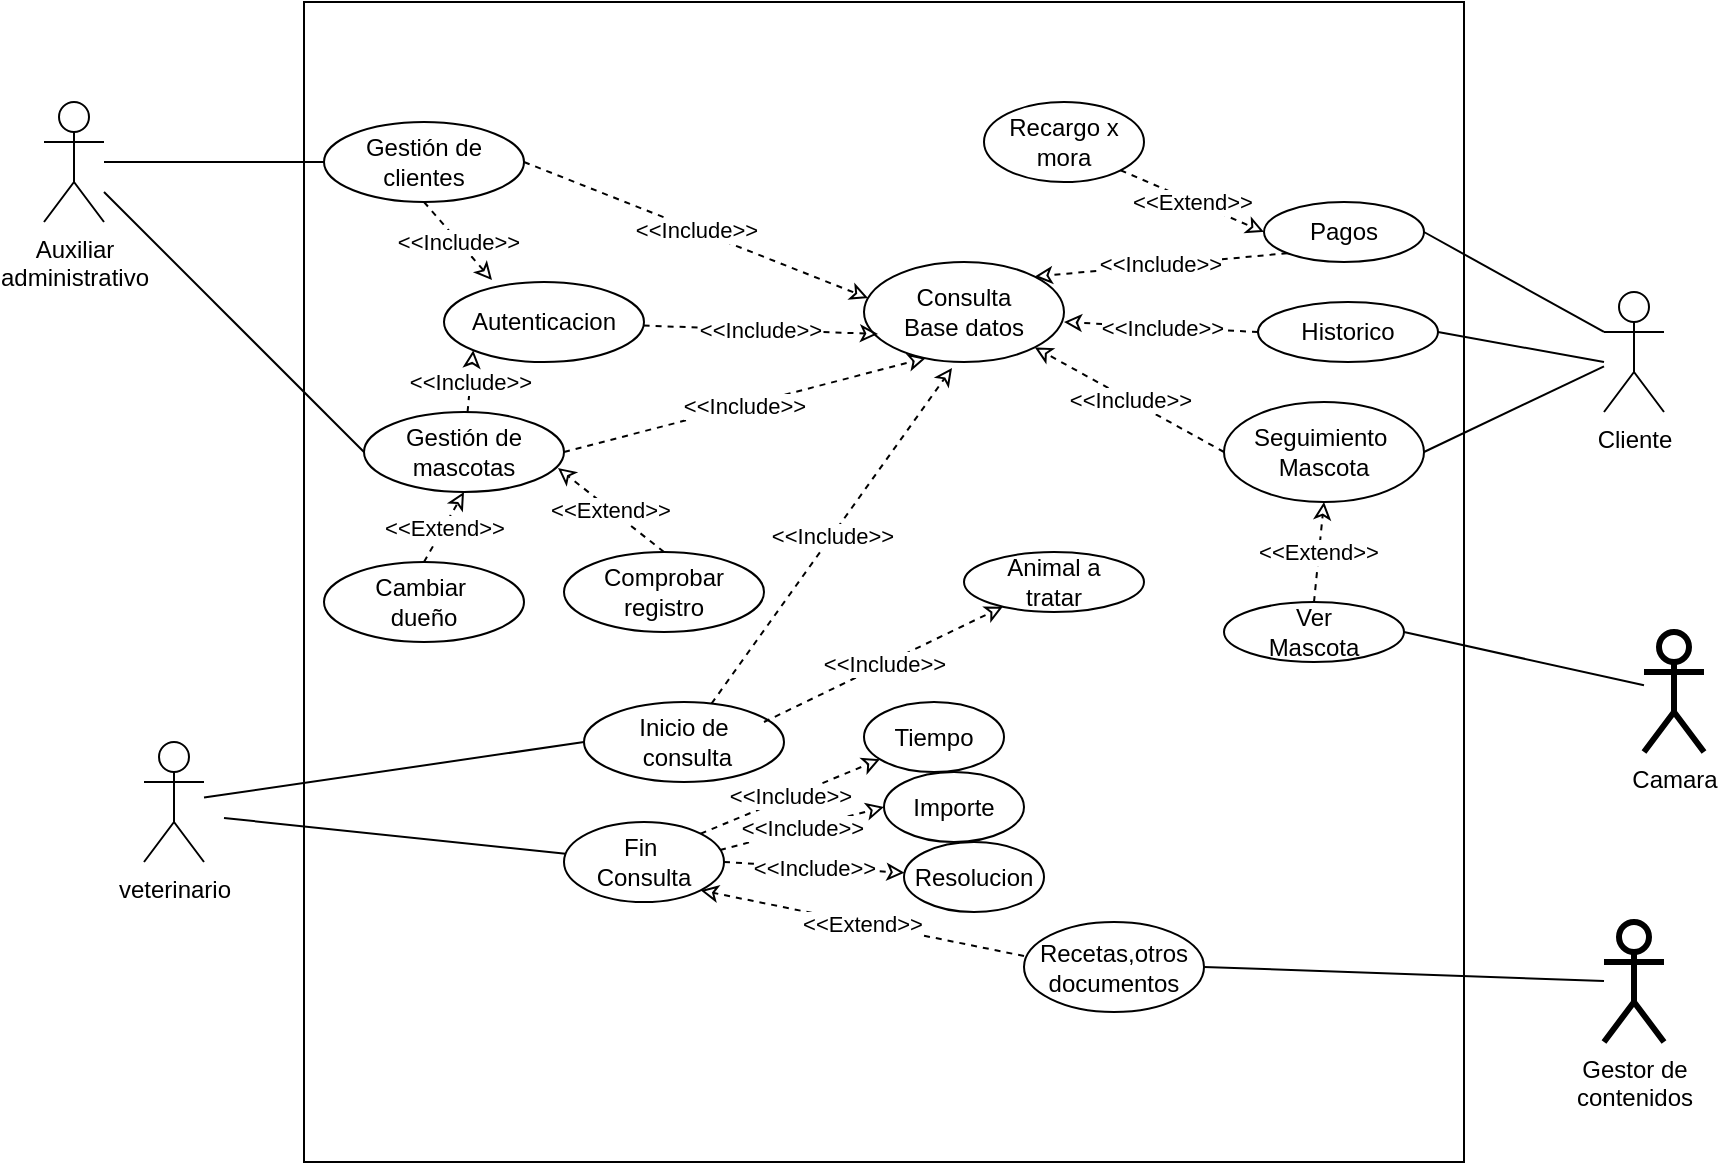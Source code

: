 <mxfile version="21.1.8" type="github">
  <diagram name="Página-1" id="RSb_NTL5c10utN3kaTzD">
    <mxGraphModel dx="839" dy="446" grid="1" gridSize="10" guides="1" tooltips="1" connect="1" arrows="1" fold="1" page="1" pageScale="1" pageWidth="827" pageHeight="1169" math="0" shadow="0">
      <root>
        <mxCell id="0" />
        <mxCell id="1" parent="0" />
        <mxCell id="qrvMgS9rP2UtTbuxi8w0-63" value="" style="whiteSpace=wrap;html=1;aspect=fixed;" vertex="1" parent="1">
          <mxGeometry x="260" y="250" width="580" height="580" as="geometry" />
        </mxCell>
        <mxCell id="qrvMgS9rP2UtTbuxi8w0-1" value="Auxiliar&lt;br&gt;administrativo&lt;br&gt;" style="shape=umlActor;verticalLabelPosition=bottom;verticalAlign=top;html=1;outlineConnect=0;" vertex="1" parent="1">
          <mxGeometry x="130" y="300" width="30" height="60" as="geometry" />
        </mxCell>
        <mxCell id="qrvMgS9rP2UtTbuxi8w0-2" value="Gestión de&lt;br&gt;clientes" style="ellipse;whiteSpace=wrap;html=1;" vertex="1" parent="1">
          <mxGeometry x="270" y="310" width="100" height="40" as="geometry" />
        </mxCell>
        <mxCell id="qrvMgS9rP2UtTbuxi8w0-3" value="Cliente" style="shape=umlActor;verticalLabelPosition=bottom;verticalAlign=top;html=1;outlineConnect=0;" vertex="1" parent="1">
          <mxGeometry x="910" y="395" width="30" height="60" as="geometry" />
        </mxCell>
        <mxCell id="qrvMgS9rP2UtTbuxi8w0-4" value="Gestión de mascotas" style="ellipse;whiteSpace=wrap;html=1;" vertex="1" parent="1">
          <mxGeometry x="290" y="455" width="100" height="40" as="geometry" />
        </mxCell>
        <mxCell id="qrvMgS9rP2UtTbuxi8w0-5" value="Cambiar&amp;nbsp;&lt;br&gt;dueño" style="ellipse;whiteSpace=wrap;html=1;" vertex="1" parent="1">
          <mxGeometry x="270" y="530" width="100" height="40" as="geometry" />
        </mxCell>
        <mxCell id="qrvMgS9rP2UtTbuxi8w0-6" value="&amp;lt;&amp;lt;Extend&amp;gt;&amp;gt;" style="endArrow=classic;dashed=1;html=1;rounded=0;exitX=0.5;exitY=0;exitDx=0;exitDy=0;entryX=0.5;entryY=1;entryDx=0;entryDy=0;endFill=0;" edge="1" parent="1" source="qrvMgS9rP2UtTbuxi8w0-5" target="qrvMgS9rP2UtTbuxi8w0-4">
          <mxGeometry width="50" height="50" relative="1" as="geometry">
            <mxPoint x="390" y="510" as="sourcePoint" />
            <mxPoint x="440" y="460" as="targetPoint" />
          </mxGeometry>
        </mxCell>
        <mxCell id="qrvMgS9rP2UtTbuxi8w0-7" value="" style="endArrow=none;html=1;rounded=0;entryX=0;entryY=0.5;entryDx=0;entryDy=0;" edge="1" parent="1" source="qrvMgS9rP2UtTbuxi8w0-1" target="qrvMgS9rP2UtTbuxi8w0-2">
          <mxGeometry width="50" height="50" relative="1" as="geometry">
            <mxPoint x="390" y="510" as="sourcePoint" />
            <mxPoint x="440" y="460" as="targetPoint" />
          </mxGeometry>
        </mxCell>
        <mxCell id="qrvMgS9rP2UtTbuxi8w0-8" value="" style="endArrow=none;html=1;rounded=0;entryX=0;entryY=0.5;entryDx=0;entryDy=0;" edge="1" parent="1" source="qrvMgS9rP2UtTbuxi8w0-1" target="qrvMgS9rP2UtTbuxi8w0-4">
          <mxGeometry width="50" height="50" relative="1" as="geometry">
            <mxPoint x="170" y="420" as="sourcePoint" />
            <mxPoint x="270" y="400" as="targetPoint" />
          </mxGeometry>
        </mxCell>
        <mxCell id="qrvMgS9rP2UtTbuxi8w0-9" value="Comprobar&lt;br&gt;registro" style="ellipse;whiteSpace=wrap;html=1;" vertex="1" parent="1">
          <mxGeometry x="390" y="525" width="100" height="40" as="geometry" />
        </mxCell>
        <mxCell id="qrvMgS9rP2UtTbuxi8w0-10" value="&amp;lt;&amp;lt;Extend&amp;gt;&amp;gt;" style="endArrow=classic;dashed=1;html=1;rounded=0;exitX=0.5;exitY=0;exitDx=0;exitDy=0;endFill=0;entryX=0.97;entryY=0.7;entryDx=0;entryDy=0;entryPerimeter=0;" edge="1" parent="1" source="qrvMgS9rP2UtTbuxi8w0-9" target="qrvMgS9rP2UtTbuxi8w0-4">
          <mxGeometry width="50" height="50" relative="1" as="geometry">
            <mxPoint x="500" y="460" as="sourcePoint" />
            <mxPoint x="410" y="510" as="targetPoint" />
          </mxGeometry>
        </mxCell>
        <mxCell id="qrvMgS9rP2UtTbuxi8w0-11" value="Autenticacion" style="ellipse;whiteSpace=wrap;html=1;" vertex="1" parent="1">
          <mxGeometry x="330" y="390" width="100" height="40" as="geometry" />
        </mxCell>
        <mxCell id="qrvMgS9rP2UtTbuxi8w0-12" value="&amp;lt;&amp;lt;Include&amp;gt;&amp;gt;" style="endArrow=classic;dashed=1;html=1;rounded=0;entryX=0.24;entryY=-0.025;entryDx=0;entryDy=0;endFill=0;entryPerimeter=0;exitX=0.5;exitY=1;exitDx=0;exitDy=0;" edge="1" parent="1" source="qrvMgS9rP2UtTbuxi8w0-2" target="qrvMgS9rP2UtTbuxi8w0-11">
          <mxGeometry width="50" height="50" relative="1" as="geometry">
            <mxPoint x="350" y="400" as="sourcePoint" />
            <mxPoint x="440" y="460" as="targetPoint" />
          </mxGeometry>
        </mxCell>
        <mxCell id="qrvMgS9rP2UtTbuxi8w0-13" value="&amp;lt;&amp;lt;Include&amp;gt;&amp;gt;" style="endArrow=classic;dashed=1;html=1;rounded=0;endFill=0;entryX=0;entryY=1;entryDx=0;entryDy=0;" edge="1" parent="1" source="qrvMgS9rP2UtTbuxi8w0-4" target="qrvMgS9rP2UtTbuxi8w0-11">
          <mxGeometry width="50" height="50" relative="1" as="geometry">
            <mxPoint x="370" y="400" as="sourcePoint" />
            <mxPoint x="410" y="470" as="targetPoint" />
          </mxGeometry>
        </mxCell>
        <mxCell id="qrvMgS9rP2UtTbuxi8w0-14" value="Consulta&lt;br&gt;Base datos" style="ellipse;whiteSpace=wrap;html=1;" vertex="1" parent="1">
          <mxGeometry x="540" y="380" width="100" height="50" as="geometry" />
        </mxCell>
        <mxCell id="qrvMgS9rP2UtTbuxi8w0-15" value="&amp;lt;&amp;lt;Include&amp;gt;&amp;gt;" style="endArrow=classic;dashed=1;html=1;rounded=0;exitX=1;exitY=0.5;exitDx=0;exitDy=0;entryX=0.02;entryY=0.36;entryDx=0;entryDy=0;endFill=0;entryPerimeter=0;" edge="1" parent="1" source="qrvMgS9rP2UtTbuxi8w0-2" target="qrvMgS9rP2UtTbuxi8w0-14">
          <mxGeometry width="50" height="50" relative="1" as="geometry">
            <mxPoint x="370" y="400" as="sourcePoint" />
            <mxPoint x="398" y="449" as="targetPoint" />
          </mxGeometry>
        </mxCell>
        <mxCell id="qrvMgS9rP2UtTbuxi8w0-16" value="&amp;lt;&amp;lt;Include&amp;gt;&amp;gt;" style="endArrow=classic;dashed=1;html=1;rounded=0;exitX=1;exitY=0.5;exitDx=0;exitDy=0;endFill=0;entryX=0.31;entryY=0.96;entryDx=0;entryDy=0;entryPerimeter=0;" edge="1" parent="1" source="qrvMgS9rP2UtTbuxi8w0-4" target="qrvMgS9rP2UtTbuxi8w0-14">
          <mxGeometry width="50" height="50" relative="1" as="geometry">
            <mxPoint x="370" y="400" as="sourcePoint" />
            <mxPoint x="560" y="455" as="targetPoint" />
          </mxGeometry>
        </mxCell>
        <mxCell id="qrvMgS9rP2UtTbuxi8w0-17" value="Seguimiento&amp;nbsp;&lt;br&gt;Mascota" style="ellipse;whiteSpace=wrap;html=1;" vertex="1" parent="1">
          <mxGeometry x="720" y="450" width="100" height="50" as="geometry" />
        </mxCell>
        <mxCell id="qrvMgS9rP2UtTbuxi8w0-18" value="&amp;lt;&amp;lt;Include&amp;gt;&amp;gt;" style="endArrow=classic;dashed=1;html=1;rounded=0;exitX=0;exitY=0.5;exitDx=0;exitDy=0;endFill=0;entryX=1;entryY=1;entryDx=0;entryDy=0;" edge="1" parent="1" source="qrvMgS9rP2UtTbuxi8w0-17" target="qrvMgS9rP2UtTbuxi8w0-14">
          <mxGeometry width="50" height="50" relative="1" as="geometry">
            <mxPoint x="370" y="400" as="sourcePoint" />
            <mxPoint x="640" y="450" as="targetPoint" />
          </mxGeometry>
        </mxCell>
        <mxCell id="qrvMgS9rP2UtTbuxi8w0-19" value="" style="endArrow=none;html=1;rounded=0;entryX=1;entryY=0.5;entryDx=0;entryDy=0;" edge="1" parent="1" source="qrvMgS9rP2UtTbuxi8w0-3" target="qrvMgS9rP2UtTbuxi8w0-17">
          <mxGeometry width="50" height="50" relative="1" as="geometry">
            <mxPoint x="180" y="417" as="sourcePoint" />
            <mxPoint x="820" y="430" as="targetPoint" />
          </mxGeometry>
        </mxCell>
        <mxCell id="qrvMgS9rP2UtTbuxi8w0-20" value="Pagos" style="ellipse;whiteSpace=wrap;html=1;" vertex="1" parent="1">
          <mxGeometry x="740" y="350" width="80" height="30" as="geometry" />
        </mxCell>
        <mxCell id="qrvMgS9rP2UtTbuxi8w0-21" value="Recargo x&lt;br&gt;mora" style="ellipse;whiteSpace=wrap;html=1;" vertex="1" parent="1">
          <mxGeometry x="600" y="300" width="80" height="40" as="geometry" />
        </mxCell>
        <mxCell id="qrvMgS9rP2UtTbuxi8w0-22" value="&amp;lt;&amp;lt;Extend&amp;gt;&amp;gt;" style="endArrow=classic;dashed=1;html=1;rounded=0;endFill=0;entryX=0;entryY=0.5;entryDx=0;entryDy=0;exitX=1;exitY=1;exitDx=0;exitDy=0;" edge="1" parent="1" source="qrvMgS9rP2UtTbuxi8w0-21" target="qrvMgS9rP2UtTbuxi8w0-20">
          <mxGeometry width="50" height="50" relative="1" as="geometry">
            <mxPoint x="680" y="310" as="sourcePoint" />
            <mxPoint x="421" y="553" as="targetPoint" />
          </mxGeometry>
        </mxCell>
        <mxCell id="qrvMgS9rP2UtTbuxi8w0-23" value="&amp;lt;&amp;lt;Include&amp;gt;&amp;gt;" style="endArrow=classic;dashed=1;html=1;rounded=0;exitX=0;exitY=1;exitDx=0;exitDy=0;entryX=1;entryY=0;entryDx=0;entryDy=0;endFill=0;" edge="1" parent="1" source="qrvMgS9rP2UtTbuxi8w0-20" target="qrvMgS9rP2UtTbuxi8w0-14">
          <mxGeometry width="50" height="50" relative="1" as="geometry">
            <mxPoint x="370" y="400" as="sourcePoint" />
            <mxPoint x="550" y="415" as="targetPoint" />
          </mxGeometry>
        </mxCell>
        <mxCell id="qrvMgS9rP2UtTbuxi8w0-25" value="Historico" style="ellipse;whiteSpace=wrap;html=1;" vertex="1" parent="1">
          <mxGeometry x="737" y="400" width="90" height="30" as="geometry" />
        </mxCell>
        <mxCell id="qrvMgS9rP2UtTbuxi8w0-29" value="Camara" style="shape=umlActor;verticalLabelPosition=bottom;verticalAlign=top;html=1;outlineConnect=0;strokeWidth=3;" vertex="1" parent="1">
          <mxGeometry x="930" y="565" width="30" height="60" as="geometry" />
        </mxCell>
        <mxCell id="qrvMgS9rP2UtTbuxi8w0-34" value="" style="endArrow=none;html=1;rounded=0;entryX=1;entryY=0.5;entryDx=0;entryDy=0;exitX=0;exitY=0.333;exitDx=0;exitDy=0;exitPerimeter=0;" edge="1" parent="1" source="qrvMgS9rP2UtTbuxi8w0-3" target="qrvMgS9rP2UtTbuxi8w0-20">
          <mxGeometry width="50" height="50" relative="1" as="geometry">
            <mxPoint x="920" y="435" as="sourcePoint" />
            <mxPoint x="840" y="435" as="targetPoint" />
          </mxGeometry>
        </mxCell>
        <mxCell id="qrvMgS9rP2UtTbuxi8w0-35" value="" style="endArrow=none;html=1;rounded=0;entryX=1;entryY=0.5;entryDx=0;entryDy=0;" edge="1" parent="1" target="qrvMgS9rP2UtTbuxi8w0-25">
          <mxGeometry width="50" height="50" relative="1" as="geometry">
            <mxPoint x="910" y="430" as="sourcePoint" />
            <mxPoint x="830" y="375" as="targetPoint" />
          </mxGeometry>
        </mxCell>
        <mxCell id="qrvMgS9rP2UtTbuxi8w0-36" value="&amp;lt;&amp;lt;Include&amp;gt;&amp;gt;" style="endArrow=classic;dashed=1;html=1;rounded=0;exitX=0;exitY=0.5;exitDx=0;exitDy=0;endFill=0;" edge="1" parent="1" source="qrvMgS9rP2UtTbuxi8w0-25">
          <mxGeometry width="50" height="50" relative="1" as="geometry">
            <mxPoint x="740" y="435" as="sourcePoint" />
            <mxPoint x="640" y="410" as="targetPoint" />
            <Array as="points" />
          </mxGeometry>
        </mxCell>
        <mxCell id="qrvMgS9rP2UtTbuxi8w0-37" value="Ver&lt;br&gt;Mascota" style="ellipse;whiteSpace=wrap;html=1;" vertex="1" parent="1">
          <mxGeometry x="720" y="550" width="90" height="30" as="geometry" />
        </mxCell>
        <mxCell id="qrvMgS9rP2UtTbuxi8w0-38" value="&amp;lt;&amp;lt;Extend&amp;gt;&amp;gt;" style="endArrow=classic;dashed=1;html=1;rounded=0;endFill=0;entryX=0.5;entryY=1;entryDx=0;entryDy=0;exitX=0.5;exitY=0;exitDx=0;exitDy=0;" edge="1" parent="1" source="qrvMgS9rP2UtTbuxi8w0-37" target="qrvMgS9rP2UtTbuxi8w0-17">
          <mxGeometry width="50" height="50" relative="1" as="geometry">
            <mxPoint x="678" y="344" as="sourcePoint" />
            <mxPoint x="750" y="375" as="targetPoint" />
          </mxGeometry>
        </mxCell>
        <mxCell id="qrvMgS9rP2UtTbuxi8w0-39" value="" style="endArrow=none;html=1;rounded=0;entryX=1;entryY=0.5;entryDx=0;entryDy=0;" edge="1" parent="1" source="qrvMgS9rP2UtTbuxi8w0-29" target="qrvMgS9rP2UtTbuxi8w0-37">
          <mxGeometry width="50" height="50" relative="1" as="geometry">
            <mxPoint x="920" y="442" as="sourcePoint" />
            <mxPoint x="830" y="485" as="targetPoint" />
          </mxGeometry>
        </mxCell>
        <mxCell id="qrvMgS9rP2UtTbuxi8w0-40" value="veterinario" style="shape=umlActor;verticalLabelPosition=bottom;verticalAlign=top;html=1;outlineConnect=0;" vertex="1" parent="1">
          <mxGeometry x="180" y="620" width="30" height="60" as="geometry" />
        </mxCell>
        <mxCell id="qrvMgS9rP2UtTbuxi8w0-41" value="&amp;lt;&amp;lt;Include&amp;gt;&amp;gt;" style="endArrow=classic;dashed=1;html=1;rounded=0;endFill=0;entryX=0.07;entryY=0.72;entryDx=0;entryDy=0;entryPerimeter=0;" edge="1" parent="1" source="qrvMgS9rP2UtTbuxi8w0-11" target="qrvMgS9rP2UtTbuxi8w0-14">
          <mxGeometry width="50" height="50" relative="1" as="geometry">
            <mxPoint x="380" y="340" as="sourcePoint" />
            <mxPoint x="540" y="415" as="targetPoint" />
          </mxGeometry>
        </mxCell>
        <mxCell id="qrvMgS9rP2UtTbuxi8w0-43" value="Inicio de&lt;br&gt;&amp;nbsp;consulta" style="ellipse;whiteSpace=wrap;html=1;" vertex="1" parent="1">
          <mxGeometry x="400" y="600" width="100" height="40" as="geometry" />
        </mxCell>
        <mxCell id="qrvMgS9rP2UtTbuxi8w0-44" value="&amp;lt;&amp;lt;Include&amp;gt;&amp;gt;" style="endArrow=classic;dashed=1;html=1;rounded=0;endFill=0;entryX=0.44;entryY=1.06;entryDx=0;entryDy=0;entryPerimeter=0;" edge="1" parent="1" source="qrvMgS9rP2UtTbuxi8w0-43" target="qrvMgS9rP2UtTbuxi8w0-14">
          <mxGeometry width="50" height="50" relative="1" as="geometry">
            <mxPoint x="400" y="485" as="sourcePoint" />
            <mxPoint x="581" y="438" as="targetPoint" />
          </mxGeometry>
        </mxCell>
        <mxCell id="qrvMgS9rP2UtTbuxi8w0-46" value="Animal a&lt;br&gt;tratar" style="ellipse;whiteSpace=wrap;html=1;" vertex="1" parent="1">
          <mxGeometry x="590" y="525" width="90" height="30" as="geometry" />
        </mxCell>
        <mxCell id="qrvMgS9rP2UtTbuxi8w0-47" value="&amp;lt;&amp;lt;Include&amp;gt;&amp;gt;" style="endArrow=classic;dashed=1;html=1;rounded=0;endFill=0;" edge="1" parent="1" target="qrvMgS9rP2UtTbuxi8w0-46">
          <mxGeometry width="50" height="50" relative="1" as="geometry">
            <mxPoint x="490" y="610" as="sourcePoint" />
            <mxPoint x="594" y="443" as="targetPoint" />
          </mxGeometry>
        </mxCell>
        <mxCell id="qrvMgS9rP2UtTbuxi8w0-48" value="Fin&amp;nbsp;&lt;br&gt;Consulta" style="ellipse;whiteSpace=wrap;html=1;" vertex="1" parent="1">
          <mxGeometry x="390" y="660" width="80" height="40" as="geometry" />
        </mxCell>
        <mxCell id="qrvMgS9rP2UtTbuxi8w0-49" value="" style="endArrow=none;html=1;rounded=0;entryX=0;entryY=0.5;entryDx=0;entryDy=0;" edge="1" parent="1" source="qrvMgS9rP2UtTbuxi8w0-40" target="qrvMgS9rP2UtTbuxi8w0-43">
          <mxGeometry width="50" height="50" relative="1" as="geometry">
            <mxPoint x="170" y="355" as="sourcePoint" />
            <mxPoint x="300" y="485" as="targetPoint" />
          </mxGeometry>
        </mxCell>
        <mxCell id="qrvMgS9rP2UtTbuxi8w0-50" value="" style="endArrow=none;html=1;rounded=0;" edge="1" parent="1" target="qrvMgS9rP2UtTbuxi8w0-48">
          <mxGeometry width="50" height="50" relative="1" as="geometry">
            <mxPoint x="220" y="658" as="sourcePoint" />
            <mxPoint x="410" y="630" as="targetPoint" />
          </mxGeometry>
        </mxCell>
        <mxCell id="qrvMgS9rP2UtTbuxi8w0-51" value="Recetas,otros&lt;br&gt;documentos" style="ellipse;whiteSpace=wrap;html=1;" vertex="1" parent="1">
          <mxGeometry x="620" y="710" width="90" height="45" as="geometry" />
        </mxCell>
        <mxCell id="qrvMgS9rP2UtTbuxi8w0-53" value="&amp;lt;&amp;lt;Extend&amp;gt;&amp;gt;" style="endArrow=classic;dashed=1;html=1;rounded=0;exitX=0;exitY=0.378;exitDx=0;exitDy=0;endFill=0;entryX=1;entryY=1;entryDx=0;entryDy=0;exitPerimeter=0;" edge="1" parent="1" source="qrvMgS9rP2UtTbuxi8w0-51" target="qrvMgS9rP2UtTbuxi8w0-48">
          <mxGeometry width="50" height="50" relative="1" as="geometry">
            <mxPoint x="450" y="535" as="sourcePoint" />
            <mxPoint x="397" y="493" as="targetPoint" />
          </mxGeometry>
        </mxCell>
        <mxCell id="qrvMgS9rP2UtTbuxi8w0-54" value="Tiempo" style="ellipse;whiteSpace=wrap;html=1;" vertex="1" parent="1">
          <mxGeometry x="540" y="600" width="70" height="35" as="geometry" />
        </mxCell>
        <mxCell id="qrvMgS9rP2UtTbuxi8w0-55" value="Importe" style="ellipse;whiteSpace=wrap;html=1;" vertex="1" parent="1">
          <mxGeometry x="550" y="635" width="70" height="35" as="geometry" />
        </mxCell>
        <mxCell id="qrvMgS9rP2UtTbuxi8w0-56" value="Resolucion" style="ellipse;whiteSpace=wrap;html=1;" vertex="1" parent="1">
          <mxGeometry x="560" y="670" width="70" height="35" as="geometry" />
        </mxCell>
        <mxCell id="qrvMgS9rP2UtTbuxi8w0-57" value="&amp;lt;&amp;lt;Include&amp;gt;&amp;gt;" style="endArrow=classic;dashed=1;html=1;rounded=0;endFill=0;exitX=1;exitY=0;exitDx=0;exitDy=0;" edge="1" parent="1" source="qrvMgS9rP2UtTbuxi8w0-48" target="qrvMgS9rP2UtTbuxi8w0-54">
          <mxGeometry width="50" height="50" relative="1" as="geometry">
            <mxPoint x="500" y="620" as="sourcePoint" />
            <mxPoint x="619" y="562" as="targetPoint" />
          </mxGeometry>
        </mxCell>
        <mxCell id="qrvMgS9rP2UtTbuxi8w0-58" value="&amp;lt;&amp;lt;Include&amp;gt;&amp;gt;" style="endArrow=classic;dashed=1;html=1;rounded=0;endFill=0;exitX=0.975;exitY=0.35;exitDx=0;exitDy=0;entryX=0;entryY=0.5;entryDx=0;entryDy=0;exitPerimeter=0;" edge="1" parent="1" source="qrvMgS9rP2UtTbuxi8w0-48" target="qrvMgS9rP2UtTbuxi8w0-55">
          <mxGeometry width="50" height="50" relative="1" as="geometry">
            <mxPoint x="468" y="676" as="sourcePoint" />
            <mxPoint x="558" y="639" as="targetPoint" />
          </mxGeometry>
        </mxCell>
        <mxCell id="qrvMgS9rP2UtTbuxi8w0-59" value="&amp;lt;&amp;lt;Include&amp;gt;&amp;gt;" style="endArrow=classic;dashed=1;html=1;rounded=0;endFill=0;exitX=1;exitY=0.5;exitDx=0;exitDy=0;" edge="1" parent="1" source="qrvMgS9rP2UtTbuxi8w0-48" target="qrvMgS9rP2UtTbuxi8w0-56">
          <mxGeometry width="50" height="50" relative="1" as="geometry">
            <mxPoint x="478" y="686" as="sourcePoint" />
            <mxPoint x="568" y="649" as="targetPoint" />
          </mxGeometry>
        </mxCell>
        <mxCell id="qrvMgS9rP2UtTbuxi8w0-60" value="Gestor de&lt;br&gt;contenidos" style="shape=umlActor;verticalLabelPosition=bottom;verticalAlign=top;html=1;outlineConnect=0;strokeWidth=3;" vertex="1" parent="1">
          <mxGeometry x="910" y="710" width="30" height="60" as="geometry" />
        </mxCell>
        <mxCell id="qrvMgS9rP2UtTbuxi8w0-61" value="" style="endArrow=none;html=1;rounded=0;entryX=1;entryY=0.5;entryDx=0;entryDy=0;" edge="1" parent="1" source="qrvMgS9rP2UtTbuxi8w0-60" target="qrvMgS9rP2UtTbuxi8w0-51">
          <mxGeometry width="50" height="50" relative="1" as="geometry">
            <mxPoint x="940" y="602" as="sourcePoint" />
            <mxPoint x="820" y="575" as="targetPoint" />
          </mxGeometry>
        </mxCell>
      </root>
    </mxGraphModel>
  </diagram>
</mxfile>
